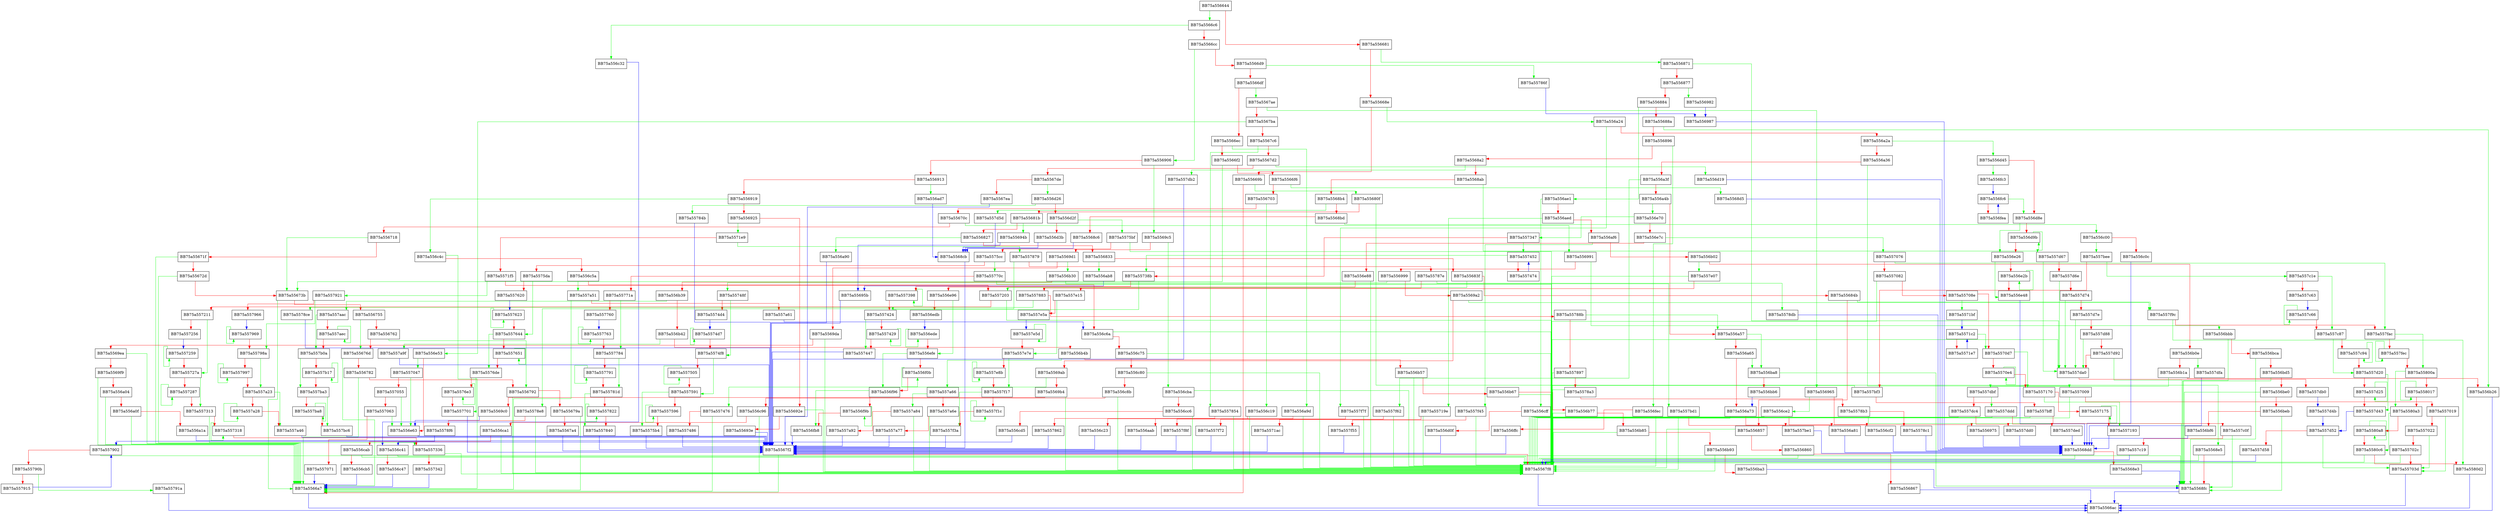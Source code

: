 digraph get_ftype {
  node [shape="box"];
  graph [splines=ortho];
  BB75a556644 -> BB75a5566c6 [color="green"];
  BB75a556644 -> BB75a556681 [color="red"];
  BB75a556681 -> BB75a556871 [color="green"];
  BB75a556681 -> BB75a55668e [color="red"];
  BB75a55668e -> BB75a556a24 [color="green"];
  BB75a55668e -> BB75a55669b [color="red"];
  BB75a55669b -> BB75a55680f [color="green"];
  BB75a55669b -> BB75a5566a7 [color="red"];
  BB75a5566a7 -> BB75a5566ac [color="blue"];
  BB75a5566c6 -> BB75a556c32 [color="green"];
  BB75a5566c6 -> BB75a5566cc [color="red"];
  BB75a5566cc -> BB75a556906 [color="green"];
  BB75a5566cc -> BB75a5566d9 [color="red"];
  BB75a5566d9 -> BB75a55786f [color="green"];
  BB75a5566d9 -> BB75a5566df [color="red"];
  BB75a5566df -> BB75a5567ae [color="green"];
  BB75a5566df -> BB75a5566ec [color="red"];
  BB75a5566ec -> BB75a556a9d [color="green"];
  BB75a5566ec -> BB75a5566f2 [color="red"];
  BB75a5566f2 -> BB75a55673b [color="green"];
  BB75a5566f2 -> BB75a5566f6 [color="red"];
  BB75a5566f6 -> BB75a5568d5 [color="green"];
  BB75a5566f6 -> BB75a556703 [color="red"];
  BB75a556703 -> BB75a556c19 [color="green"];
  BB75a556703 -> BB75a55670c [color="red"];
  BB75a55670c -> BB75a556991 [color="green"];
  BB75a55670c -> BB75a556718 [color="red"];
  BB75a556718 -> BB75a55673b [color="green"];
  BB75a556718 -> BB75a55671f [color="red"];
  BB75a55671f -> BB75a5566a7 [color="green"];
  BB75a55671f -> BB75a55672d [color="red"];
  BB75a55672d -> BB75a5566a7 [color="green"];
  BB75a55672d -> BB75a55673b [color="red"];
  BB75a55673b -> BB75a5566a7 [color="green"];
  BB75a55673b -> BB75a556755 [color="red"];
  BB75a556755 -> BB75a55676d [color="green"];
  BB75a556755 -> BB75a556762 [color="red"];
  BB75a556762 -> BB75a556792 [color="green"];
  BB75a556762 -> BB75a55676d [color="red"];
  BB75a55676d -> BB75a5566a7 [color="green"];
  BB75a55676d -> BB75a556782 [color="red"];
  BB75a556782 -> BB75a5566a7 [color="green"];
  BB75a556782 -> BB75a556792 [color="red"];
  BB75a556792 -> BB75a5567f8 [color="green"];
  BB75a556792 -> BB75a55679a [color="red"];
  BB75a55679a -> BB75a5566a7 [color="green"];
  BB75a55679a -> BB75a5567a4 [color="red"];
  BB75a5567a4 -> BB75a5567f2 [color="blue"];
  BB75a5567ae -> BB75a556965 [color="green"];
  BB75a5567ae -> BB75a5567ba [color="red"];
  BB75a5567ba -> BB75a556e53 [color="green"];
  BB75a5567ba -> BB75a5567c6 [color="red"];
  BB75a5567c6 -> BB75a557854 [color="green"];
  BB75a5567c6 -> BB75a5567d2 [color="red"];
  BB75a5567d2 -> BB75a556d19 [color="green"];
  BB75a5567d2 -> BB75a5567de [color="red"];
  BB75a5567de -> BB75a556d26 [color="green"];
  BB75a5567de -> BB75a5567ea [color="red"];
  BB75a5567ea -> BB75a5567f2 [color="blue"];
  BB75a5567f2 -> BB75a5566a7 [color="green"];
  BB75a5567f2 -> BB75a5567f8 [color="red"];
  BB75a5567f8 -> BB75a5566ac [color="blue"];
  BB75a55680f -> BB75a5568e5 [color="green"];
  BB75a55680f -> BB75a55681b [color="red"];
  BB75a55681b -> BB75a55694b [color="green"];
  BB75a55681b -> BB75a556827 [color="red"];
  BB75a556827 -> BB75a556a90 [color="green"];
  BB75a556827 -> BB75a556833 [color="red"];
  BB75a556833 -> BB75a556ab8 [color="green"];
  BB75a556833 -> BB75a55683f [color="red"];
  BB75a55683f -> BB75a557203 [color="green"];
  BB75a55683f -> BB75a55684b [color="red"];
  BB75a55684b -> BB75a557f9c [color="green"];
  BB75a55684b -> BB75a556857 [color="red"];
  BB75a556857 -> BB75a5567f8 [color="green"];
  BB75a556857 -> BB75a556860 [color="red"];
  BB75a556860 -> BB75a5567f8 [color="green"];
  BB75a556860 -> BB75a556867 [color="red"];
  BB75a556867 -> BB75a5566ac [color="blue"];
  BB75a556871 -> BB75a557da0 [color="green"];
  BB75a556871 -> BB75a556877 [color="red"];
  BB75a556877 -> BB75a556982 [color="green"];
  BB75a556877 -> BB75a556884 [color="red"];
  BB75a556884 -> BB75a556ae1 [color="green"];
  BB75a556884 -> BB75a55688a [color="red"];
  BB75a55688a -> BB75a556b26 [color="green"];
  BB75a55688a -> BB75a556896 [color="red"];
  BB75a556896 -> BB75a556fec [color="green"];
  BB75a556896 -> BB75a5568a2 [color="red"];
  BB75a5568a2 -> BB75a557db2 [color="green"];
  BB75a5568a2 -> BB75a5568ab [color="red"];
  BB75a5568ab -> BB75a557d67 [color="green"];
  BB75a5568ab -> BB75a5568b4 [color="red"];
  BB75a5568b4 -> BB75a557d5d [color="green"];
  BB75a5568b4 -> BB75a5568bd [color="red"];
  BB75a5568bd -> BB75a556c00 [color="green"];
  BB75a5568bd -> BB75a5568c6 [color="red"];
  BB75a5568c6 -> BB75a5568cb [color="blue"];
  BB75a5568cb -> BB75a5567f2 [color="blue"];
  BB75a5568d5 -> BB75a5568dd [color="blue"];
  BB75a5568dd -> BB75a5567f8 [color="green"];
  BB75a5568dd -> BB75a5568e3 [color="red"];
  BB75a5568e3 -> BB75a5568fc [color="blue"];
  BB75a5568e5 -> BB75a5567f8 [color="green"];
  BB75a5568e5 -> BB75a5568fc [color="red"];
  BB75a5568fc -> BB75a5566ac [color="blue"];
  BB75a556906 -> BB75a5569c5 [color="green"];
  BB75a556906 -> BB75a556913 [color="red"];
  BB75a556913 -> BB75a556ad7 [color="green"];
  BB75a556913 -> BB75a556919 [color="red"];
  BB75a556919 -> BB75a556c4c [color="green"];
  BB75a556919 -> BB75a556925 [color="red"];
  BB75a556925 -> BB75a5571e9 [color="green"];
  BB75a556925 -> BB75a55692e [color="red"];
  BB75a55692e -> BB75a5567f8 [color="green"];
  BB75a55692e -> BB75a55693e [color="red"];
  BB75a55693e -> BB75a5567f2 [color="blue"];
  BB75a55694b -> BB75a55695b [color="blue"];
  BB75a55695b -> BB75a5567f2 [color="blue"];
  BB75a556965 -> BB75a556ce2 [color="green"];
  BB75a556965 -> BB75a556975 [color="red"];
  BB75a556975 -> BB75a5568dd [color="blue"];
  BB75a556982 -> BB75a556987 [color="blue"];
  BB75a556987 -> BB75a5568dd [color="blue"];
  BB75a556991 -> BB75a556bbb [color="green"];
  BB75a556991 -> BB75a556999 [color="red"];
  BB75a556999 -> BB75a55748f [color="green"];
  BB75a556999 -> BB75a5569a2 [color="red"];
  BB75a5569a2 -> BB75a557f9c [color="green"];
  BB75a5569a2 -> BB75a5569ab [color="red"];
  BB75a5569ab -> BB75a557476 [color="green"];
  BB75a5569ab -> BB75a5569b4 [color="red"];
  BB75a5569b4 -> BB75a5567f8 [color="green"];
  BB75a5569b4 -> BB75a5569c0 [color="red"];
  BB75a5569c0 -> BB75a556e63 [color="blue"];
  BB75a5569c5 -> BB75a556cba [color="green"];
  BB75a5569c5 -> BB75a5569d1 [color="red"];
  BB75a5569d1 -> BB75a556b30 [color="green"];
  BB75a5569d1 -> BB75a5569da [color="red"];
  BB75a5569da -> BB75a5567f8 [color="green"];
  BB75a5569da -> BB75a5569ea [color="red"];
  BB75a5569ea -> BB75a5566a7 [color="green"];
  BB75a5569ea -> BB75a5569f9 [color="red"];
  BB75a5569f9 -> BB75a5566a7 [color="green"];
  BB75a5569f9 -> BB75a556a04 [color="red"];
  BB75a556a04 -> BB75a5566a7 [color="green"];
  BB75a556a04 -> BB75a556a0f [color="red"];
  BB75a556a0f -> BB75a5566a7 [color="green"];
  BB75a556a0f -> BB75a556a1a [color="red"];
  BB75a556a1a -> BB75a5567f2 [color="blue"];
  BB75a556a24 -> BB75a557f7f [color="green"];
  BB75a556a24 -> BB75a556a2a [color="red"];
  BB75a556a2a -> BB75a556d45 [color="green"];
  BB75a556a2a -> BB75a556a36 [color="red"];
  BB75a556a36 -> BB75a557009 [color="green"];
  BB75a556a36 -> BB75a556a3f [color="red"];
  BB75a556a3f -> BB75a557f62 [color="green"];
  BB75a556a3f -> BB75a556a4b [color="red"];
  BB75a556a4b -> BB75a556e70 [color="green"];
  BB75a556a4b -> BB75a556a57 [color="red"];
  BB75a556a57 -> BB75a556ba8 [color="green"];
  BB75a556a57 -> BB75a556a65 [color="red"];
  BB75a556a65 -> BB75a556ba8 [color="green"];
  BB75a556a65 -> BB75a556a73 [color="red"];
  BB75a556a73 -> BB75a5567f8 [color="green"];
  BB75a556a73 -> BB75a556a81 [color="red"];
  BB75a556a81 -> BB75a5568dd [color="blue"];
  BB75a556a90 -> BB75a5567f2 [color="blue"];
  BB75a556a9d -> BB75a5567f8 [color="green"];
  BB75a556a9d -> BB75a556aab [color="red"];
  BB75a556aab -> BB75a5567f2 [color="blue"];
  BB75a556ab8 -> BB75a55695b [color="blue"];
  BB75a556ad7 -> BB75a5568cb [color="blue"];
  BB75a556ae1 -> BB75a556cff [color="green"];
  BB75a556ae1 -> BB75a556aed [color="red"];
  BB75a556aed -> BB75a55719e [color="green"];
  BB75a556aed -> BB75a556af6 [color="red"];
  BB75a556af6 -> BB75a557f45 [color="green"];
  BB75a556af6 -> BB75a556b02 [color="red"];
  BB75a556b02 -> BB75a557e07 [color="green"];
  BB75a556b02 -> BB75a556b0e [color="red"];
  BB75a556b0e -> BB75a557dfa [color="green"];
  BB75a556b0e -> BB75a556b1a [color="red"];
  BB75a556b1a -> BB75a557dbf [color="green"];
  BB75a556b1a -> BB75a556b26 [color="red"];
  BB75a556b26 -> BB75a5566ac [color="blue"];
  BB75a556b30 -> BB75a557bd1 [color="green"];
  BB75a556b30 -> BB75a556b39 [color="red"];
  BB75a556b39 -> BB75a557aac [color="green"];
  BB75a556b39 -> BB75a556b42 [color="red"];
  BB75a556b42 -> BB75a557a9f [color="green"];
  BB75a556b42 -> BB75a556b4b [color="red"];
  BB75a556b4b -> BB75a557a66 [color="green"];
  BB75a556b4b -> BB75a556b57 [color="red"];
  BB75a556b57 -> BB75a5567f8 [color="green"];
  BB75a556b57 -> BB75a556b67 [color="red"];
  BB75a556b67 -> BB75a5567f8 [color="green"];
  BB75a556b67 -> BB75a556b77 [color="red"];
  BB75a556b77 -> BB75a5567f8 [color="green"];
  BB75a556b77 -> BB75a556b85 [color="red"];
  BB75a556b85 -> BB75a5567f8 [color="green"];
  BB75a556b85 -> BB75a556b93 [color="red"];
  BB75a556b93 -> BB75a5567f8 [color="green"];
  BB75a556b93 -> BB75a556ba3 [color="red"];
  BB75a556ba3 -> BB75a5568fc [color="blue"];
  BB75a556ba8 -> BB75a5568fc [color="green"];
  BB75a556ba8 -> BB75a556bb6 [color="red"];
  BB75a556bb6 -> BB75a556a73 [color="blue"];
  BB75a556bbb -> BB75a5568fc [color="green"];
  BB75a556bbb -> BB75a556bca [color="red"];
  BB75a556bca -> BB75a5568fc [color="green"];
  BB75a556bca -> BB75a556bd5 [color="red"];
  BB75a556bd5 -> BB75a5568fc [color="green"];
  BB75a556bd5 -> BB75a556be0 [color="red"];
  BB75a556be0 -> BB75a5568fc [color="green"];
  BB75a556be0 -> BB75a556beb [color="red"];
  BB75a556beb -> BB75a5568fc [color="green"];
  BB75a556beb -> BB75a556bf6 [color="red"];
  BB75a556bf6 -> BB75a5568dd [color="blue"];
  BB75a556c00 -> BB75a557bee [color="green"];
  BB75a556c00 -> BB75a556c0c [color="red"];
  BB75a556c0c -> BB75a5568dd [color="blue"];
  BB75a556c19 -> BB75a5567f8 [color="green"];
  BB75a556c19 -> BB75a556c23 [color="red"];
  BB75a556c23 -> BB75a5567f2 [color="blue"];
  BB75a556c32 -> BB75a556c41 [color="blue"];
  BB75a556c41 -> BB75a5567f8 [color="green"];
  BB75a556c41 -> BB75a556c47 [color="red"];
  BB75a556c47 -> BB75a5566a7 [color="blue"];
  BB75a556c4c -> BB75a5566a7 [color="green"];
  BB75a556c4c -> BB75a556c5a [color="red"];
  BB75a556c5a -> BB75a557a51 [color="green"];
  BB75a556c5a -> BB75a556c6a [color="red"];
  BB75a556c6a -> BB75a5567f8 [color="green"];
  BB75a556c6a -> BB75a556c75 [color="red"];
  BB75a556c75 -> BB75a5567f8 [color="green"];
  BB75a556c75 -> BB75a556c80 [color="red"];
  BB75a556c80 -> BB75a5567f8 [color="green"];
  BB75a556c80 -> BB75a556c8b [color="red"];
  BB75a556c8b -> BB75a5567f8 [color="green"];
  BB75a556c8b -> BB75a556c96 [color="red"];
  BB75a556c96 -> BB75a5567f8 [color="green"];
  BB75a556c96 -> BB75a556ca1 [color="red"];
  BB75a556ca1 -> BB75a5567f8 [color="green"];
  BB75a556ca1 -> BB75a556cab [color="red"];
  BB75a556cab -> BB75a5567f8 [color="green"];
  BB75a556cab -> BB75a556cb5 [color="red"];
  BB75a556cb5 -> BB75a5566a7 [color="blue"];
  BB75a556cba -> BB75a5567f8 [color="green"];
  BB75a556cba -> BB75a556cc6 [color="red"];
  BB75a556cc6 -> BB75a5567f8 [color="green"];
  BB75a556cc6 -> BB75a556cd5 [color="red"];
  BB75a556cd5 -> BB75a556c41 [color="blue"];
  BB75a556ce2 -> BB75a5567f8 [color="green"];
  BB75a556ce2 -> BB75a556cf2 [color="red"];
  BB75a556cf2 -> BB75a5568dd [color="blue"];
  BB75a556cff -> BB75a5567f8 [color="green"];
  BB75a556cff -> BB75a556d0f [color="red"];
  BB75a556d0f -> BB75a5567f2 [color="blue"];
  BB75a556d19 -> BB75a5568dd [color="blue"];
  BB75a556d26 -> BB75a55784b [color="green"];
  BB75a556d26 -> BB75a556d2f [color="red"];
  BB75a556d2f -> BB75a5575bf [color="green"];
  BB75a556d2f -> BB75a556d3b [color="red"];
  BB75a556d3b -> BB75a5568cb [color="blue"];
  BB75a556d45 -> BB75a556fc3 [color="green"];
  BB75a556d45 -> BB75a556d8e [color="red"];
  BB75a556d8e -> BB75a556e26 [color="green"];
  BB75a556d8e -> BB75a556d9b [color="red"];
  BB75a556d9b -> BB75a556d9b [color="green"];
  BB75a556d9b -> BB75a556e26 [color="red"];
  BB75a556e26 -> BB75a556e48 [color="green"];
  BB75a556e26 -> BB75a556e2b [color="red"];
  BB75a556e2b -> BB75a556e2b [color="green"];
  BB75a556e2b -> BB75a556e48 [color="red"];
  BB75a556e48 -> BB75a5568dd [color="blue"];
  BB75a556e53 -> BB75a557047 [color="green"];
  BB75a556e53 -> BB75a556e63 [color="red"];
  BB75a556e63 -> BB75a5567f2 [color="blue"];
  BB75a556e70 -> BB75a557347 [color="green"];
  BB75a556e70 -> BB75a556e7c [color="red"];
  BB75a556e7c -> BB75a557076 [color="green"];
  BB75a556e7c -> BB75a556e88 [color="red"];
  BB75a556e88 -> BB75a5567f8 [color="green"];
  BB75a556e88 -> BB75a556e96 [color="red"];
  BB75a556e96 -> BB75a556efe [color="green"];
  BB75a556e96 -> BB75a556edb [color="red"];
  BB75a556edb -> BB75a556ede [color="blue"];
  BB75a556ede -> BB75a556ede [color="green"];
  BB75a556ede -> BB75a556efe [color="red"];
  BB75a556efe -> BB75a556f96 [color="green"];
  BB75a556efe -> BB75a556f0b [color="red"];
  BB75a556f0b -> BB75a556f0b [color="green"];
  BB75a556f0b -> BB75a556f96 [color="red"];
  BB75a556f96 -> BB75a556fb8 [color="green"];
  BB75a556f96 -> BB75a556f9b [color="red"];
  BB75a556f9b -> BB75a556f9b [color="green"];
  BB75a556f9b -> BB75a556fb8 [color="red"];
  BB75a556fb8 -> BB75a5567f2 [color="blue"];
  BB75a556fc3 -> BB75a556fc6 [color="blue"];
  BB75a556fc6 -> BB75a556d8e [color="green"];
  BB75a556fc6 -> BB75a556fea [color="red"];
  BB75a556fea -> BB75a556fc6 [color="blue"];
  BB75a556fec -> BB75a5567f8 [color="green"];
  BB75a556fec -> BB75a556ffc [color="red"];
  BB75a556ffc -> BB75a5567f2 [color="blue"];
  BB75a557009 -> BB75a5567f8 [color="green"];
  BB75a557009 -> BB75a557019 [color="red"];
  BB75a557019 -> BB75a55703d [color="green"];
  BB75a557019 -> BB75a557022 [color="red"];
  BB75a557022 -> BB75a55703d [color="green"];
  BB75a557022 -> BB75a55702c [color="red"];
  BB75a55702c -> BB75a5567f8 [color="green"];
  BB75a55702c -> BB75a55703d [color="red"];
  BB75a55703d -> BB75a5566ac [color="blue"];
  BB75a557047 -> BB75a556e63 [color="green"];
  BB75a557047 -> BB75a557055 [color="red"];
  BB75a557055 -> BB75a556e63 [color="green"];
  BB75a557055 -> BB75a557063 [color="red"];
  BB75a557063 -> BB75a556e63 [color="green"];
  BB75a557063 -> BB75a557071 [color="red"];
  BB75a557071 -> BB75a5566a7 [color="blue"];
  BB75a557076 -> BB75a557fac [color="green"];
  BB75a557076 -> BB75a557082 [color="red"];
  BB75a557082 -> BB75a5567f8 [color="green"];
  BB75a557082 -> BB75a55708e [color="red"];
  BB75a55708e -> BB75a5571bf [color="green"];
  BB75a55708e -> BB75a5570d7 [color="red"];
  BB75a5570d7 -> BB75a557170 [color="green"];
  BB75a5570d7 -> BB75a5570e4 [color="red"];
  BB75a5570e4 -> BB75a5570e4 [color="green"];
  BB75a5570e4 -> BB75a557170 [color="red"];
  BB75a557170 -> BB75a557193 [color="green"];
  BB75a557170 -> BB75a557175 [color="red"];
  BB75a557175 -> BB75a557175 [color="green"];
  BB75a557175 -> BB75a557193 [color="red"];
  BB75a557193 -> BB75a5568dd [color="blue"];
  BB75a55719e -> BB75a5567f8 [color="green"];
  BB75a55719e -> BB75a5571ac [color="red"];
  BB75a5571ac -> BB75a5567f2 [color="blue"];
  BB75a5571bf -> BB75a5571c2 [color="blue"];
  BB75a5571c2 -> BB75a5570d7 [color="green"];
  BB75a5571c2 -> BB75a5571e7 [color="red"];
  BB75a5571e7 -> BB75a5571c2 [color="blue"];
  BB75a5571e9 -> BB75a557879 [color="green"];
  BB75a5571e9 -> BB75a5571f5 [color="red"];
  BB75a5571f5 -> BB75a557921 [color="green"];
  BB75a5571f5 -> BB75a557203 [color="red"];
  BB75a557203 -> BB75a5567f8 [color="green"];
  BB75a557203 -> BB75a557211 [color="red"];
  BB75a557211 -> BB75a55727a [color="green"];
  BB75a557211 -> BB75a557256 [color="red"];
  BB75a557256 -> BB75a557259 [color="blue"];
  BB75a557259 -> BB75a557259 [color="green"];
  BB75a557259 -> BB75a55727a [color="red"];
  BB75a55727a -> BB75a557313 [color="green"];
  BB75a55727a -> BB75a557287 [color="red"];
  BB75a557287 -> BB75a557287 [color="green"];
  BB75a557287 -> BB75a557313 [color="red"];
  BB75a557313 -> BB75a557336 [color="green"];
  BB75a557313 -> BB75a557318 [color="red"];
  BB75a557318 -> BB75a557318 [color="green"];
  BB75a557318 -> BB75a557336 [color="red"];
  BB75a557336 -> BB75a5567f8 [color="green"];
  BB75a557336 -> BB75a557342 [color="red"];
  BB75a557342 -> BB75a5566a7 [color="blue"];
  BB75a557347 -> BB75a557452 [color="green"];
  BB75a557347 -> BB75a55738b [color="red"];
  BB75a55738b -> BB75a557424 [color="green"];
  BB75a55738b -> BB75a557398 [color="red"];
  BB75a557398 -> BB75a557398 [color="green"];
  BB75a557398 -> BB75a557424 [color="red"];
  BB75a557424 -> BB75a557447 [color="green"];
  BB75a557424 -> BB75a557429 [color="red"];
  BB75a557429 -> BB75a557429 [color="green"];
  BB75a557429 -> BB75a557447 [color="red"];
  BB75a557447 -> BB75a5567f2 [color="blue"];
  BB75a557452 -> BB75a55738b [color="green"];
  BB75a557452 -> BB75a557474 [color="red"];
  BB75a557474 -> BB75a557452 [color="blue"];
  BB75a557476 -> BB75a5566a7 [color="green"];
  BB75a557476 -> BB75a557486 [color="red"];
  BB75a557486 -> BB75a5567f2 [color="blue"];
  BB75a55748f -> BB75a5574f8 [color="green"];
  BB75a55748f -> BB75a5574d4 [color="red"];
  BB75a5574d4 -> BB75a5574d7 [color="blue"];
  BB75a5574d7 -> BB75a5574d7 [color="green"];
  BB75a5574d7 -> BB75a5574f8 [color="red"];
  BB75a5574f8 -> BB75a557591 [color="green"];
  BB75a5574f8 -> BB75a557505 [color="red"];
  BB75a557505 -> BB75a557505 [color="green"];
  BB75a557505 -> BB75a557591 [color="red"];
  BB75a557591 -> BB75a5575b4 [color="green"];
  BB75a557591 -> BB75a557596 [color="red"];
  BB75a557596 -> BB75a557596 [color="green"];
  BB75a557596 -> BB75a5575b4 [color="red"];
  BB75a5575b4 -> BB75a5567f2 [color="blue"];
  BB75a5575bf -> BB75a5567f8 [color="green"];
  BB75a5575bf -> BB75a5575cc [color="red"];
  BB75a5575cc -> BB75a55770c [color="green"];
  BB75a5575cc -> BB75a5575da [color="red"];
  BB75a5575da -> BB75a557644 [color="green"];
  BB75a5575da -> BB75a557620 [color="red"];
  BB75a557620 -> BB75a557623 [color="blue"];
  BB75a557623 -> BB75a557623 [color="green"];
  BB75a557623 -> BB75a557644 [color="red"];
  BB75a557644 -> BB75a5576de [color="green"];
  BB75a557644 -> BB75a557651 [color="red"];
  BB75a557651 -> BB75a557651 [color="green"];
  BB75a557651 -> BB75a5576de [color="red"];
  BB75a5576de -> BB75a557701 [color="green"];
  BB75a5576de -> BB75a5576e3 [color="red"];
  BB75a5576e3 -> BB75a5576e3 [color="green"];
  BB75a5576e3 -> BB75a557701 [color="red"];
  BB75a557701 -> BB75a5567f2 [color="blue"];
  BB75a55770c -> BB75a5567f8 [color="green"];
  BB75a55770c -> BB75a55771a [color="red"];
  BB75a55771a -> BB75a557784 [color="green"];
  BB75a55771a -> BB75a557760 [color="red"];
  BB75a557760 -> BB75a557763 [color="blue"];
  BB75a557763 -> BB75a557763 [color="green"];
  BB75a557763 -> BB75a557784 [color="red"];
  BB75a557784 -> BB75a55781d [color="green"];
  BB75a557784 -> BB75a557791 [color="red"];
  BB75a557791 -> BB75a557791 [color="green"];
  BB75a557791 -> BB75a55781d [color="red"];
  BB75a55781d -> BB75a557840 [color="green"];
  BB75a55781d -> BB75a557822 [color="red"];
  BB75a557822 -> BB75a557822 [color="green"];
  BB75a557822 -> BB75a557840 [color="red"];
  BB75a557840 -> BB75a5567f2 [color="blue"];
  BB75a55784b -> BB75a5567f2 [color="blue"];
  BB75a557854 -> BB75a5567f8 [color="green"];
  BB75a557854 -> BB75a557862 [color="red"];
  BB75a557862 -> BB75a5567f2 [color="blue"];
  BB75a55786f -> BB75a556987 [color="blue"];
  BB75a557879 -> BB75a5578e8 [color="green"];
  BB75a557879 -> BB75a55787e [color="red"];
  BB75a55787e -> BB75a5578db [color="green"];
  BB75a55787e -> BB75a557883 [color="red"];
  BB75a557883 -> BB75a5578ce [color="green"];
  BB75a557883 -> BB75a55788b [color="red"];
  BB75a55788b -> BB75a556a57 [color="green"];
  BB75a55788b -> BB75a557897 [color="red"];
  BB75a557897 -> BB75a5567f8 [color="green"];
  BB75a557897 -> BB75a5578a3 [color="red"];
  BB75a5578a3 -> BB75a5567f8 [color="green"];
  BB75a5578a3 -> BB75a5578b3 [color="red"];
  BB75a5578b3 -> BB75a5568fc [color="green"];
  BB75a5578b3 -> BB75a5578c1 [color="red"];
  BB75a5578c1 -> BB75a5568dd [color="blue"];
  BB75a5578ce -> BB75a5567f2 [color="blue"];
  BB75a5578db -> BB75a5568dd [color="blue"];
  BB75a5578e8 -> BB75a5567f8 [color="green"];
  BB75a5578e8 -> BB75a5578f6 [color="red"];
  BB75a5578f6 -> BB75a557902 [color="blue"];
  BB75a557902 -> BB75a5568fc [color="green"];
  BB75a557902 -> BB75a55790b [color="red"];
  BB75a55790b -> BB75a55791a [color="green"];
  BB75a55790b -> BB75a557915 [color="red"];
  BB75a557915 -> BB75a557902 [color="blue"];
  BB75a55791a -> BB75a5566ac [color="blue"];
  BB75a557921 -> BB75a55798a [color="green"];
  BB75a557921 -> BB75a557966 [color="red"];
  BB75a557966 -> BB75a557969 [color="blue"];
  BB75a557969 -> BB75a557969 [color="green"];
  BB75a557969 -> BB75a55798a [color="red"];
  BB75a55798a -> BB75a557a23 [color="green"];
  BB75a55798a -> BB75a557997 [color="red"];
  BB75a557997 -> BB75a557997 [color="green"];
  BB75a557997 -> BB75a557a23 [color="red"];
  BB75a557a23 -> BB75a557a46 [color="green"];
  BB75a557a23 -> BB75a557a28 [color="red"];
  BB75a557a28 -> BB75a557a28 [color="green"];
  BB75a557a28 -> BB75a557a46 [color="red"];
  BB75a557a46 -> BB75a5567f2 [color="blue"];
  BB75a557a51 -> BB75a5566a7 [color="green"];
  BB75a557a51 -> BB75a557a61 [color="red"];
  BB75a557a61 -> BB75a556c6a [color="blue"];
  BB75a557a66 -> BB75a557a84 [color="green"];
  BB75a557a66 -> BB75a557a6e [color="red"];
  BB75a557a6e -> BB75a5567f8 [color="green"];
  BB75a557a6e -> BB75a557a77 [color="red"];
  BB75a557a77 -> BB75a5567f2 [color="blue"];
  BB75a557a84 -> BB75a5567f8 [color="green"];
  BB75a557a84 -> BB75a557a92 [color="red"];
  BB75a557a92 -> BB75a5567f2 [color="blue"];
  BB75a557a9f -> BB75a5567f2 [color="blue"];
  BB75a557aac -> BB75a557b0a [color="green"];
  BB75a557aac -> BB75a557aec [color="red"];
  BB75a557aec -> BB75a557aec [color="green"];
  BB75a557aec -> BB75a557b0a [color="red"];
  BB75a557b0a -> BB75a557ba3 [color="green"];
  BB75a557b0a -> BB75a557b17 [color="red"];
  BB75a557b17 -> BB75a557b17 [color="green"];
  BB75a557b17 -> BB75a557ba3 [color="red"];
  BB75a557ba3 -> BB75a557bc6 [color="green"];
  BB75a557ba3 -> BB75a557ba8 [color="red"];
  BB75a557ba8 -> BB75a557ba8 [color="green"];
  BB75a557ba8 -> BB75a557bc6 [color="red"];
  BB75a557bc6 -> BB75a5567f2 [color="blue"];
  BB75a557bd1 -> BB75a5567f8 [color="green"];
  BB75a557bd1 -> BB75a557be1 [color="red"];
  BB75a557be1 -> BB75a5568dd [color="blue"];
  BB75a557bee -> BB75a557c1e [color="green"];
  BB75a557bee -> BB75a557bf3 [color="red"];
  BB75a557bf3 -> BB75a5567f8 [color="green"];
  BB75a557bf3 -> BB75a557bff [color="red"];
  BB75a557bff -> BB75a5567f8 [color="green"];
  BB75a557bff -> BB75a557c0f [color="red"];
  BB75a557c0f -> BB75a5568fc [color="green"];
  BB75a557c0f -> BB75a557c19 [color="red"];
  BB75a557c19 -> BB75a5567f8 [color="blue"];
  BB75a557c1e -> BB75a557c87 [color="green"];
  BB75a557c1e -> BB75a557c63 [color="red"];
  BB75a557c63 -> BB75a557c66 [color="blue"];
  BB75a557c66 -> BB75a557c66 [color="green"];
  BB75a557c66 -> BB75a557c87 [color="red"];
  BB75a557c87 -> BB75a557d20 [color="green"];
  BB75a557c87 -> BB75a557c94 [color="red"];
  BB75a557c94 -> BB75a557c94 [color="green"];
  BB75a557c94 -> BB75a557d20 [color="red"];
  BB75a557d20 -> BB75a557d43 [color="green"];
  BB75a557d20 -> BB75a557d25 [color="red"];
  BB75a557d25 -> BB75a557d25 [color="green"];
  BB75a557d25 -> BB75a557d43 [color="red"];
  BB75a557d43 -> BB75a557d52 [color="blue"];
  BB75a557d4b -> BB75a557d52 [color="blue"];
  BB75a557d52 -> BB75a55703d [color="green"];
  BB75a557d52 -> BB75a557d58 [color="red"];
  BB75a557d58 -> BB75a5567f8 [color="blue"];
  BB75a557d5d -> BB75a5568cb [color="blue"];
  BB75a557d67 -> BB75a557da0 [color="green"];
  BB75a557d67 -> BB75a557d6e [color="red"];
  BB75a557d6e -> BB75a557da0 [color="green"];
  BB75a557d6e -> BB75a557d74 [color="red"];
  BB75a557d74 -> BB75a557da0 [color="green"];
  BB75a557d74 -> BB75a557d7e [color="red"];
  BB75a557d7e -> BB75a557da0 [color="green"];
  BB75a557d7e -> BB75a557d88 [color="red"];
  BB75a557d88 -> BB75a557da0 [color="green"];
  BB75a557d88 -> BB75a557d92 [color="red"];
  BB75a557d92 -> BB75a5568fc [color="green"];
  BB75a557d92 -> BB75a557da0 [color="red"];
  BB75a557da0 -> BB75a5567f8 [color="green"];
  BB75a557da0 -> BB75a557db0 [color="red"];
  BB75a557db0 -> BB75a557d4b [color="blue"];
  BB75a557db2 -> BB75a5567f2 [color="blue"];
  BB75a557dbf -> BB75a557ddd [color="green"];
  BB75a557dbf -> BB75a557dc4 [color="red"];
  BB75a557dc4 -> BB75a5567f8 [color="green"];
  BB75a557dc4 -> BB75a557dd0 [color="red"];
  BB75a557dd0 -> BB75a5568dd [color="blue"];
  BB75a557ddd -> BB75a5567f8 [color="green"];
  BB75a557ddd -> BB75a557ded [color="red"];
  BB75a557ded -> BB75a5568dd [color="blue"];
  BB75a557dfa -> BB75a5568dd [color="blue"];
  BB75a557e07 -> BB75a5567f8 [color="green"];
  BB75a557e07 -> BB75a557e15 [color="red"];
  BB75a557e15 -> BB75a557e7e [color="green"];
  BB75a557e15 -> BB75a557e5a [color="red"];
  BB75a557e5a -> BB75a557e5d [color="blue"];
  BB75a557e5d -> BB75a557e5d [color="green"];
  BB75a557e5d -> BB75a557e7e [color="red"];
  BB75a557e7e -> BB75a557f17 [color="green"];
  BB75a557e7e -> BB75a557e8b [color="red"];
  BB75a557e8b -> BB75a557e8b [color="green"];
  BB75a557e8b -> BB75a557f17 [color="red"];
  BB75a557f17 -> BB75a557f3a [color="green"];
  BB75a557f17 -> BB75a557f1c [color="red"];
  BB75a557f1c -> BB75a557f1c [color="green"];
  BB75a557f1c -> BB75a557f3a [color="red"];
  BB75a557f3a -> BB75a5567f2 [color="blue"];
  BB75a557f45 -> BB75a5567f8 [color="green"];
  BB75a557f45 -> BB75a557f55 [color="red"];
  BB75a557f55 -> BB75a5567f2 [color="blue"];
  BB75a557f62 -> BB75a5567f8 [color="green"];
  BB75a557f62 -> BB75a557f72 [color="red"];
  BB75a557f72 -> BB75a5567f2 [color="blue"];
  BB75a557f7f -> BB75a5567f8 [color="green"];
  BB75a557f7f -> BB75a557f8f [color="red"];
  BB75a557f8f -> BB75a5567f2 [color="blue"];
  BB75a557f9c -> BB75a5580d2 [color="green"];
  BB75a557f9c -> BB75a557fac [color="red"];
  BB75a557fac -> BB75a55800a [color="green"];
  BB75a557fac -> BB75a557fec [color="red"];
  BB75a557fec -> BB75a557fec [color="green"];
  BB75a557fec -> BB75a55800a [color="red"];
  BB75a55800a -> BB75a5580a3 [color="green"];
  BB75a55800a -> BB75a558017 [color="red"];
  BB75a558017 -> BB75a558017 [color="green"];
  BB75a558017 -> BB75a5580a3 [color="red"];
  BB75a5580a3 -> BB75a5580c6 [color="green"];
  BB75a5580a3 -> BB75a5580a8 [color="red"];
  BB75a5580a8 -> BB75a5580a8 [color="green"];
  BB75a5580a8 -> BB75a5580c6 [color="red"];
  BB75a5580c6 -> BB75a5567f8 [color="green"];
  BB75a5580c6 -> BB75a5580d2 [color="red"];
  BB75a5580d2 -> BB75a5566ac [color="blue"];
}